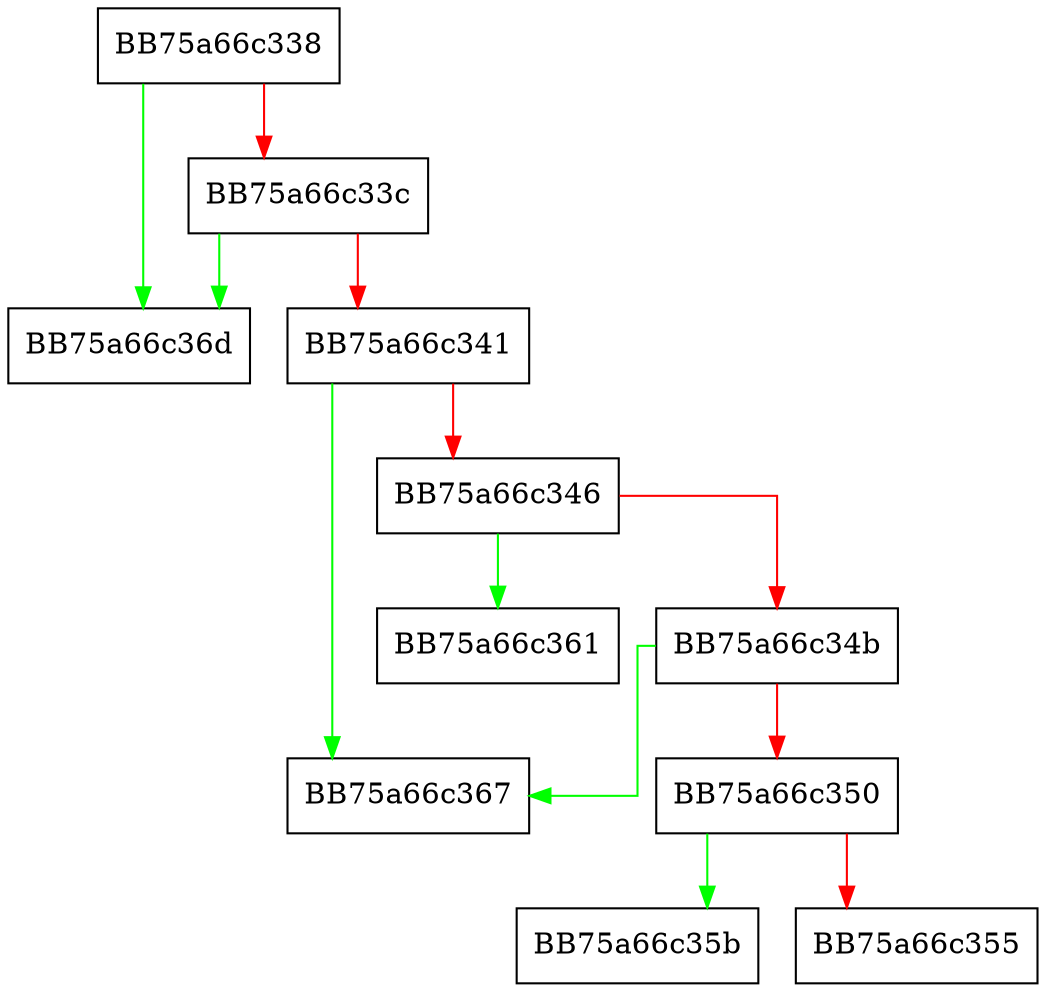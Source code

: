digraph ErrWin32FromExpandStatus {
  node [shape="box"];
  graph [splines=ortho];
  BB75a66c338 -> BB75a66c36d [color="green"];
  BB75a66c338 -> BB75a66c33c [color="red"];
  BB75a66c33c -> BB75a66c36d [color="green"];
  BB75a66c33c -> BB75a66c341 [color="red"];
  BB75a66c341 -> BB75a66c367 [color="green"];
  BB75a66c341 -> BB75a66c346 [color="red"];
  BB75a66c346 -> BB75a66c361 [color="green"];
  BB75a66c346 -> BB75a66c34b [color="red"];
  BB75a66c34b -> BB75a66c367 [color="green"];
  BB75a66c34b -> BB75a66c350 [color="red"];
  BB75a66c350 -> BB75a66c35b [color="green"];
  BB75a66c350 -> BB75a66c355 [color="red"];
}